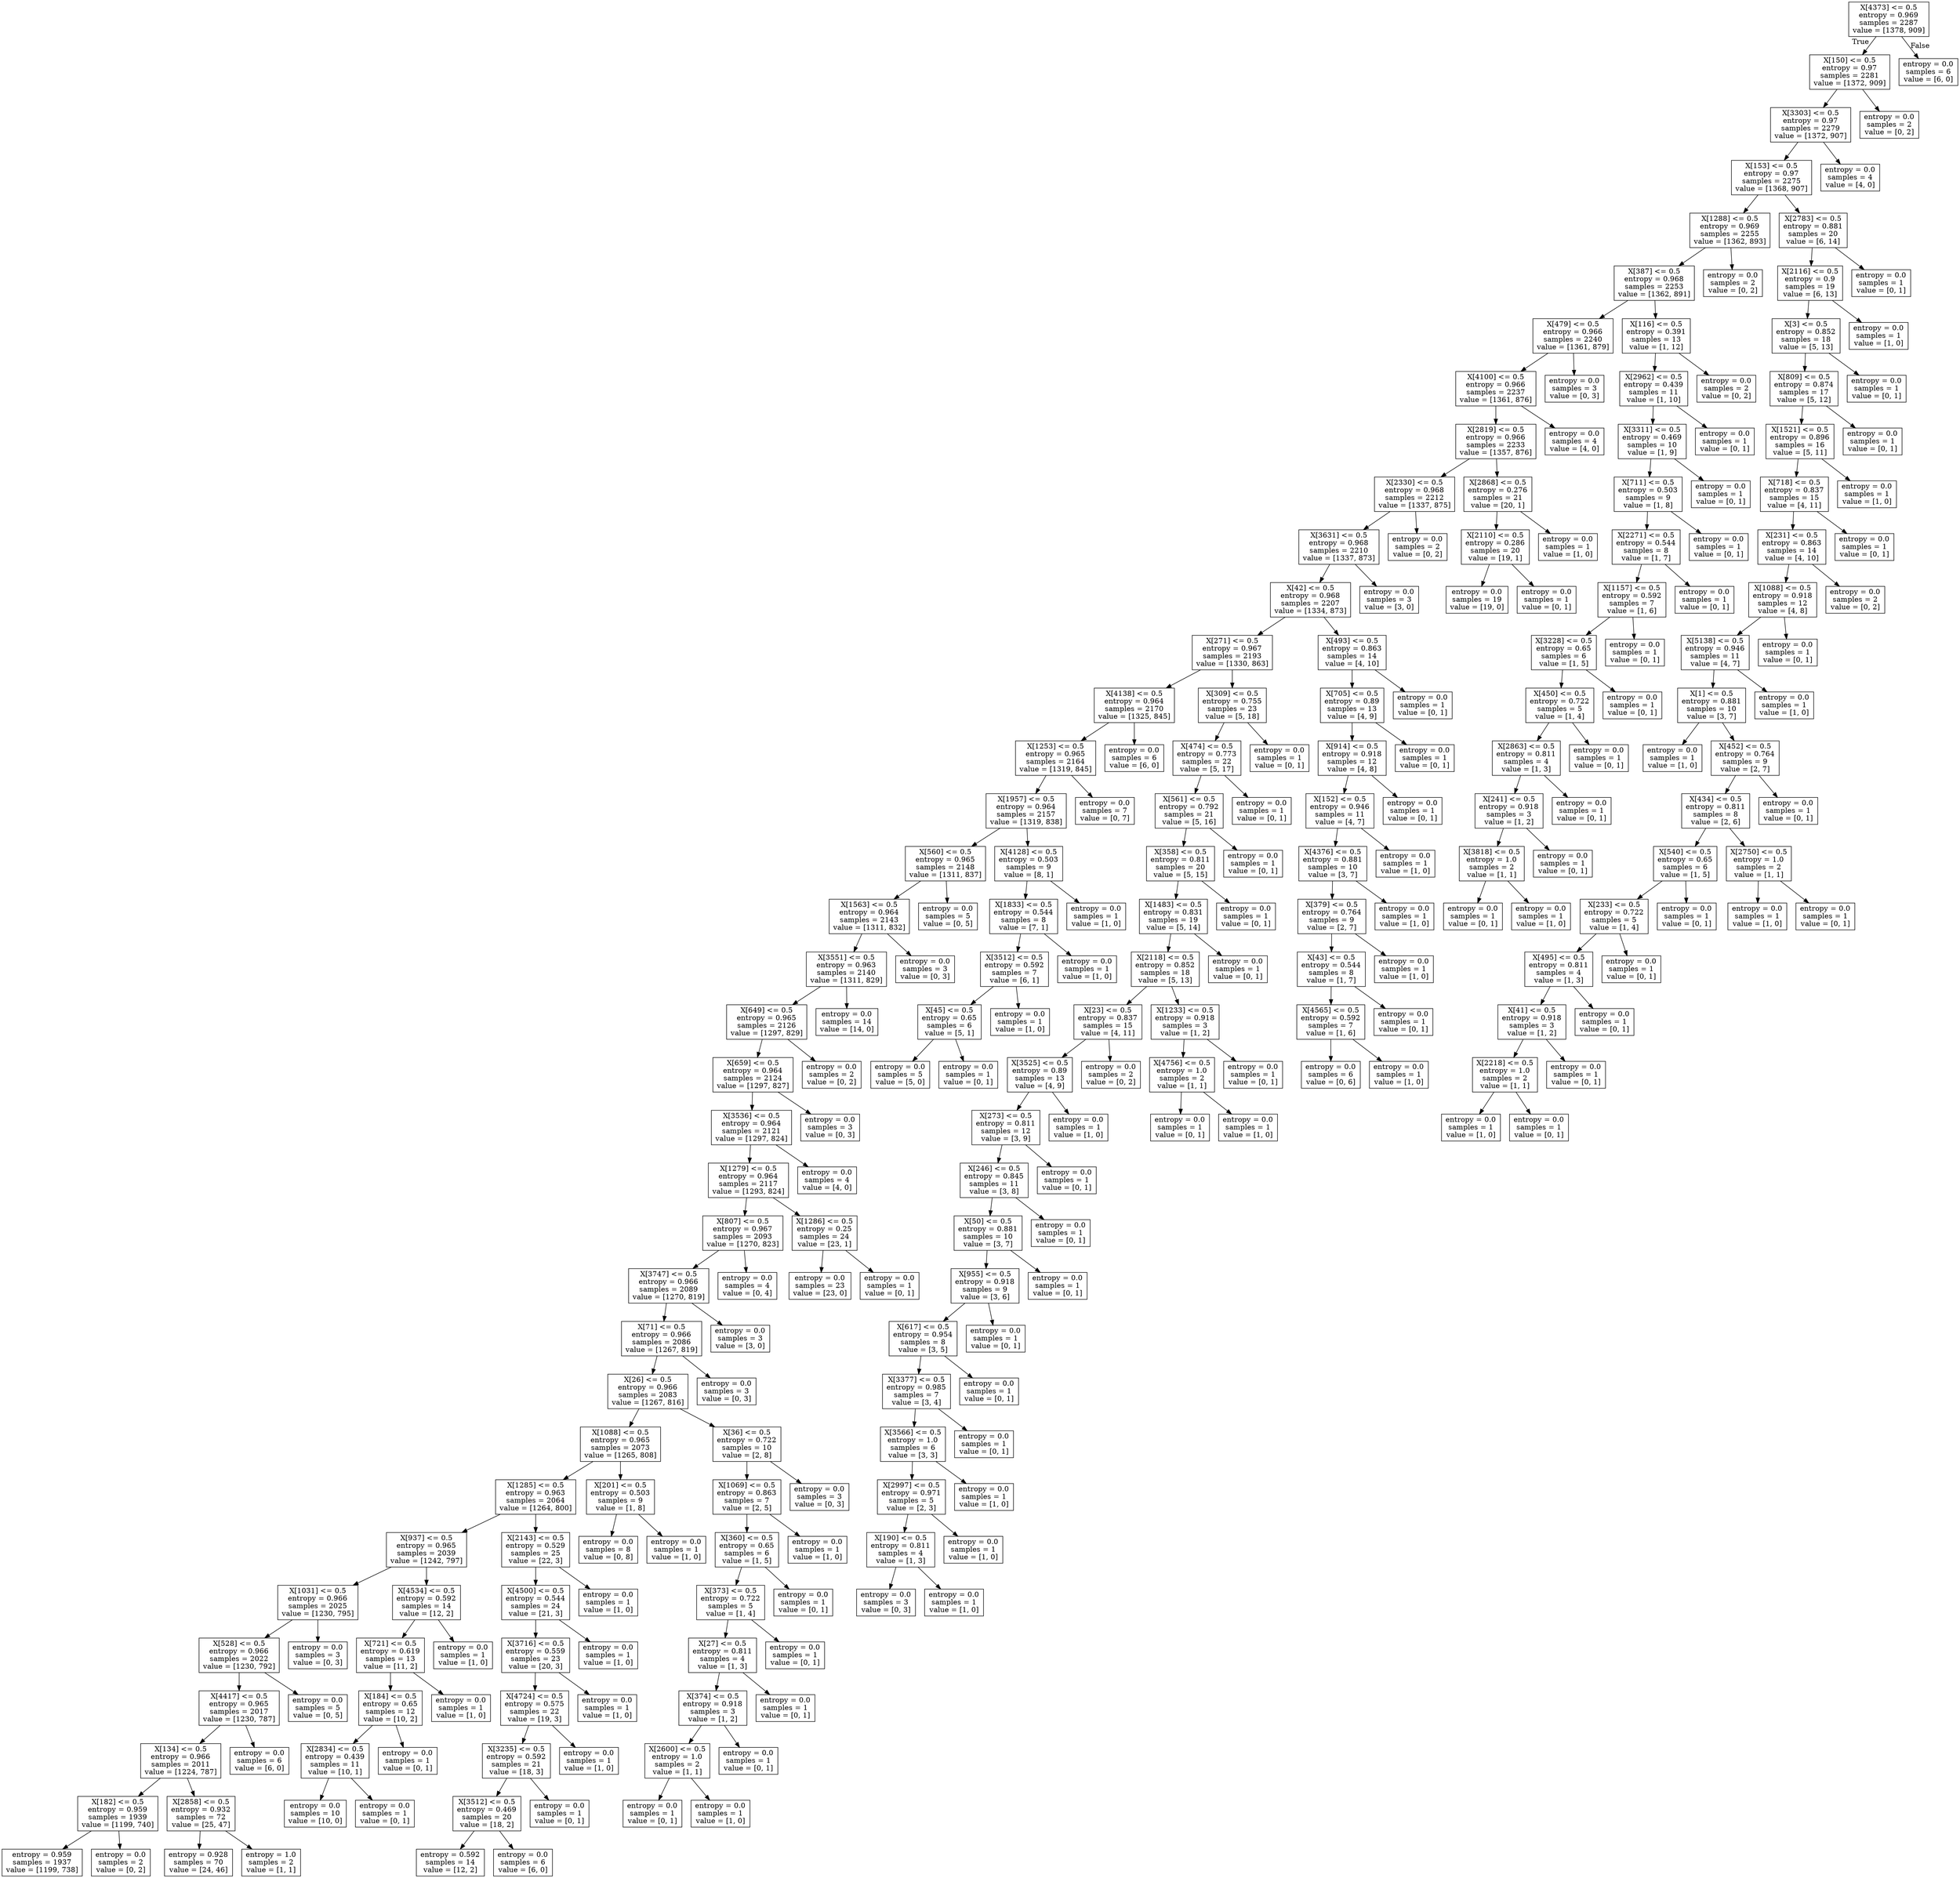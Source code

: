 digraph Tree {
node [shape=box] ;
0 [label="X[4373] <= 0.5\nentropy = 0.969\nsamples = 2287\nvalue = [1378, 909]"] ;
1 [label="X[150] <= 0.5\nentropy = 0.97\nsamples = 2281\nvalue = [1372, 909]"] ;
0 -> 1 [labeldistance=2.5, labelangle=45, headlabel="True"] ;
2 [label="X[3303] <= 0.5\nentropy = 0.97\nsamples = 2279\nvalue = [1372, 907]"] ;
1 -> 2 ;
3 [label="X[153] <= 0.5\nentropy = 0.97\nsamples = 2275\nvalue = [1368, 907]"] ;
2 -> 3 ;
4 [label="X[1288] <= 0.5\nentropy = 0.969\nsamples = 2255\nvalue = [1362, 893]"] ;
3 -> 4 ;
5 [label="X[387] <= 0.5\nentropy = 0.968\nsamples = 2253\nvalue = [1362, 891]"] ;
4 -> 5 ;
6 [label="X[479] <= 0.5\nentropy = 0.966\nsamples = 2240\nvalue = [1361, 879]"] ;
5 -> 6 ;
7 [label="X[4100] <= 0.5\nentropy = 0.966\nsamples = 2237\nvalue = [1361, 876]"] ;
6 -> 7 ;
8 [label="X[2819] <= 0.5\nentropy = 0.966\nsamples = 2233\nvalue = [1357, 876]"] ;
7 -> 8 ;
9 [label="X[2330] <= 0.5\nentropy = 0.968\nsamples = 2212\nvalue = [1337, 875]"] ;
8 -> 9 ;
10 [label="X[3631] <= 0.5\nentropy = 0.968\nsamples = 2210\nvalue = [1337, 873]"] ;
9 -> 10 ;
11 [label="X[42] <= 0.5\nentropy = 0.968\nsamples = 2207\nvalue = [1334, 873]"] ;
10 -> 11 ;
12 [label="X[271] <= 0.5\nentropy = 0.967\nsamples = 2193\nvalue = [1330, 863]"] ;
11 -> 12 ;
13 [label="X[4138] <= 0.5\nentropy = 0.964\nsamples = 2170\nvalue = [1325, 845]"] ;
12 -> 13 ;
14 [label="X[1253] <= 0.5\nentropy = 0.965\nsamples = 2164\nvalue = [1319, 845]"] ;
13 -> 14 ;
15 [label="X[1957] <= 0.5\nentropy = 0.964\nsamples = 2157\nvalue = [1319, 838]"] ;
14 -> 15 ;
16 [label="X[560] <= 0.5\nentropy = 0.965\nsamples = 2148\nvalue = [1311, 837]"] ;
15 -> 16 ;
17 [label="X[1563] <= 0.5\nentropy = 0.964\nsamples = 2143\nvalue = [1311, 832]"] ;
16 -> 17 ;
18 [label="X[3551] <= 0.5\nentropy = 0.963\nsamples = 2140\nvalue = [1311, 829]"] ;
17 -> 18 ;
19 [label="X[649] <= 0.5\nentropy = 0.965\nsamples = 2126\nvalue = [1297, 829]"] ;
18 -> 19 ;
20 [label="X[659] <= 0.5\nentropy = 0.964\nsamples = 2124\nvalue = [1297, 827]"] ;
19 -> 20 ;
21 [label="X[3536] <= 0.5\nentropy = 0.964\nsamples = 2121\nvalue = [1297, 824]"] ;
20 -> 21 ;
22 [label="X[1279] <= 0.5\nentropy = 0.964\nsamples = 2117\nvalue = [1293, 824]"] ;
21 -> 22 ;
23 [label="X[807] <= 0.5\nentropy = 0.967\nsamples = 2093\nvalue = [1270, 823]"] ;
22 -> 23 ;
24 [label="X[3747] <= 0.5\nentropy = 0.966\nsamples = 2089\nvalue = [1270, 819]"] ;
23 -> 24 ;
25 [label="X[71] <= 0.5\nentropy = 0.966\nsamples = 2086\nvalue = [1267, 819]"] ;
24 -> 25 ;
26 [label="X[26] <= 0.5\nentropy = 0.966\nsamples = 2083\nvalue = [1267, 816]"] ;
25 -> 26 ;
27 [label="X[1088] <= 0.5\nentropy = 0.965\nsamples = 2073\nvalue = [1265, 808]"] ;
26 -> 27 ;
28 [label="X[1285] <= 0.5\nentropy = 0.963\nsamples = 2064\nvalue = [1264, 800]"] ;
27 -> 28 ;
29 [label="X[937] <= 0.5\nentropy = 0.965\nsamples = 2039\nvalue = [1242, 797]"] ;
28 -> 29 ;
30 [label="X[1031] <= 0.5\nentropy = 0.966\nsamples = 2025\nvalue = [1230, 795]"] ;
29 -> 30 ;
31 [label="X[528] <= 0.5\nentropy = 0.966\nsamples = 2022\nvalue = [1230, 792]"] ;
30 -> 31 ;
32 [label="X[4417] <= 0.5\nentropy = 0.965\nsamples = 2017\nvalue = [1230, 787]"] ;
31 -> 32 ;
33 [label="X[134] <= 0.5\nentropy = 0.966\nsamples = 2011\nvalue = [1224, 787]"] ;
32 -> 33 ;
34 [label="X[182] <= 0.5\nentropy = 0.959\nsamples = 1939\nvalue = [1199, 740]"] ;
33 -> 34 ;
35 [label="entropy = 0.959\nsamples = 1937\nvalue = [1199, 738]"] ;
34 -> 35 ;
36 [label="entropy = 0.0\nsamples = 2\nvalue = [0, 2]"] ;
34 -> 36 ;
37 [label="X[2858] <= 0.5\nentropy = 0.932\nsamples = 72\nvalue = [25, 47]"] ;
33 -> 37 ;
38 [label="entropy = 0.928\nsamples = 70\nvalue = [24, 46]"] ;
37 -> 38 ;
39 [label="entropy = 1.0\nsamples = 2\nvalue = [1, 1]"] ;
37 -> 39 ;
40 [label="entropy = 0.0\nsamples = 6\nvalue = [6, 0]"] ;
32 -> 40 ;
41 [label="entropy = 0.0\nsamples = 5\nvalue = [0, 5]"] ;
31 -> 41 ;
42 [label="entropy = 0.0\nsamples = 3\nvalue = [0, 3]"] ;
30 -> 42 ;
43 [label="X[4534] <= 0.5\nentropy = 0.592\nsamples = 14\nvalue = [12, 2]"] ;
29 -> 43 ;
44 [label="X[721] <= 0.5\nentropy = 0.619\nsamples = 13\nvalue = [11, 2]"] ;
43 -> 44 ;
45 [label="X[184] <= 0.5\nentropy = 0.65\nsamples = 12\nvalue = [10, 2]"] ;
44 -> 45 ;
46 [label="X[2834] <= 0.5\nentropy = 0.439\nsamples = 11\nvalue = [10, 1]"] ;
45 -> 46 ;
47 [label="entropy = 0.0\nsamples = 10\nvalue = [10, 0]"] ;
46 -> 47 ;
48 [label="entropy = 0.0\nsamples = 1\nvalue = [0, 1]"] ;
46 -> 48 ;
49 [label="entropy = 0.0\nsamples = 1\nvalue = [0, 1]"] ;
45 -> 49 ;
50 [label="entropy = 0.0\nsamples = 1\nvalue = [1, 0]"] ;
44 -> 50 ;
51 [label="entropy = 0.0\nsamples = 1\nvalue = [1, 0]"] ;
43 -> 51 ;
52 [label="X[2143] <= 0.5\nentropy = 0.529\nsamples = 25\nvalue = [22, 3]"] ;
28 -> 52 ;
53 [label="X[4500] <= 0.5\nentropy = 0.544\nsamples = 24\nvalue = [21, 3]"] ;
52 -> 53 ;
54 [label="X[3716] <= 0.5\nentropy = 0.559\nsamples = 23\nvalue = [20, 3]"] ;
53 -> 54 ;
55 [label="X[4724] <= 0.5\nentropy = 0.575\nsamples = 22\nvalue = [19, 3]"] ;
54 -> 55 ;
56 [label="X[3235] <= 0.5\nentropy = 0.592\nsamples = 21\nvalue = [18, 3]"] ;
55 -> 56 ;
57 [label="X[3512] <= 0.5\nentropy = 0.469\nsamples = 20\nvalue = [18, 2]"] ;
56 -> 57 ;
58 [label="entropy = 0.592\nsamples = 14\nvalue = [12, 2]"] ;
57 -> 58 ;
59 [label="entropy = 0.0\nsamples = 6\nvalue = [6, 0]"] ;
57 -> 59 ;
60 [label="entropy = 0.0\nsamples = 1\nvalue = [0, 1]"] ;
56 -> 60 ;
61 [label="entropy = 0.0\nsamples = 1\nvalue = [1, 0]"] ;
55 -> 61 ;
62 [label="entropy = 0.0\nsamples = 1\nvalue = [1, 0]"] ;
54 -> 62 ;
63 [label="entropy = 0.0\nsamples = 1\nvalue = [1, 0]"] ;
53 -> 63 ;
64 [label="entropy = 0.0\nsamples = 1\nvalue = [1, 0]"] ;
52 -> 64 ;
65 [label="X[201] <= 0.5\nentropy = 0.503\nsamples = 9\nvalue = [1, 8]"] ;
27 -> 65 ;
66 [label="entropy = 0.0\nsamples = 8\nvalue = [0, 8]"] ;
65 -> 66 ;
67 [label="entropy = 0.0\nsamples = 1\nvalue = [1, 0]"] ;
65 -> 67 ;
68 [label="X[36] <= 0.5\nentropy = 0.722\nsamples = 10\nvalue = [2, 8]"] ;
26 -> 68 ;
69 [label="X[1069] <= 0.5\nentropy = 0.863\nsamples = 7\nvalue = [2, 5]"] ;
68 -> 69 ;
70 [label="X[360] <= 0.5\nentropy = 0.65\nsamples = 6\nvalue = [1, 5]"] ;
69 -> 70 ;
71 [label="X[373] <= 0.5\nentropy = 0.722\nsamples = 5\nvalue = [1, 4]"] ;
70 -> 71 ;
72 [label="X[27] <= 0.5\nentropy = 0.811\nsamples = 4\nvalue = [1, 3]"] ;
71 -> 72 ;
73 [label="X[374] <= 0.5\nentropy = 0.918\nsamples = 3\nvalue = [1, 2]"] ;
72 -> 73 ;
74 [label="X[2600] <= 0.5\nentropy = 1.0\nsamples = 2\nvalue = [1, 1]"] ;
73 -> 74 ;
75 [label="entropy = 0.0\nsamples = 1\nvalue = [0, 1]"] ;
74 -> 75 ;
76 [label="entropy = 0.0\nsamples = 1\nvalue = [1, 0]"] ;
74 -> 76 ;
77 [label="entropy = 0.0\nsamples = 1\nvalue = [0, 1]"] ;
73 -> 77 ;
78 [label="entropy = 0.0\nsamples = 1\nvalue = [0, 1]"] ;
72 -> 78 ;
79 [label="entropy = 0.0\nsamples = 1\nvalue = [0, 1]"] ;
71 -> 79 ;
80 [label="entropy = 0.0\nsamples = 1\nvalue = [0, 1]"] ;
70 -> 80 ;
81 [label="entropy = 0.0\nsamples = 1\nvalue = [1, 0]"] ;
69 -> 81 ;
82 [label="entropy = 0.0\nsamples = 3\nvalue = [0, 3]"] ;
68 -> 82 ;
83 [label="entropy = 0.0\nsamples = 3\nvalue = [0, 3]"] ;
25 -> 83 ;
84 [label="entropy = 0.0\nsamples = 3\nvalue = [3, 0]"] ;
24 -> 84 ;
85 [label="entropy = 0.0\nsamples = 4\nvalue = [0, 4]"] ;
23 -> 85 ;
86 [label="X[1286] <= 0.5\nentropy = 0.25\nsamples = 24\nvalue = [23, 1]"] ;
22 -> 86 ;
87 [label="entropy = 0.0\nsamples = 23\nvalue = [23, 0]"] ;
86 -> 87 ;
88 [label="entropy = 0.0\nsamples = 1\nvalue = [0, 1]"] ;
86 -> 88 ;
89 [label="entropy = 0.0\nsamples = 4\nvalue = [4, 0]"] ;
21 -> 89 ;
90 [label="entropy = 0.0\nsamples = 3\nvalue = [0, 3]"] ;
20 -> 90 ;
91 [label="entropy = 0.0\nsamples = 2\nvalue = [0, 2]"] ;
19 -> 91 ;
92 [label="entropy = 0.0\nsamples = 14\nvalue = [14, 0]"] ;
18 -> 92 ;
93 [label="entropy = 0.0\nsamples = 3\nvalue = [0, 3]"] ;
17 -> 93 ;
94 [label="entropy = 0.0\nsamples = 5\nvalue = [0, 5]"] ;
16 -> 94 ;
95 [label="X[4128] <= 0.5\nentropy = 0.503\nsamples = 9\nvalue = [8, 1]"] ;
15 -> 95 ;
96 [label="X[1833] <= 0.5\nentropy = 0.544\nsamples = 8\nvalue = [7, 1]"] ;
95 -> 96 ;
97 [label="X[3512] <= 0.5\nentropy = 0.592\nsamples = 7\nvalue = [6, 1]"] ;
96 -> 97 ;
98 [label="X[45] <= 0.5\nentropy = 0.65\nsamples = 6\nvalue = [5, 1]"] ;
97 -> 98 ;
99 [label="entropy = 0.0\nsamples = 5\nvalue = [5, 0]"] ;
98 -> 99 ;
100 [label="entropy = 0.0\nsamples = 1\nvalue = [0, 1]"] ;
98 -> 100 ;
101 [label="entropy = 0.0\nsamples = 1\nvalue = [1, 0]"] ;
97 -> 101 ;
102 [label="entropy = 0.0\nsamples = 1\nvalue = [1, 0]"] ;
96 -> 102 ;
103 [label="entropy = 0.0\nsamples = 1\nvalue = [1, 0]"] ;
95 -> 103 ;
104 [label="entropy = 0.0\nsamples = 7\nvalue = [0, 7]"] ;
14 -> 104 ;
105 [label="entropy = 0.0\nsamples = 6\nvalue = [6, 0]"] ;
13 -> 105 ;
106 [label="X[309] <= 0.5\nentropy = 0.755\nsamples = 23\nvalue = [5, 18]"] ;
12 -> 106 ;
107 [label="X[474] <= 0.5\nentropy = 0.773\nsamples = 22\nvalue = [5, 17]"] ;
106 -> 107 ;
108 [label="X[561] <= 0.5\nentropy = 0.792\nsamples = 21\nvalue = [5, 16]"] ;
107 -> 108 ;
109 [label="X[358] <= 0.5\nentropy = 0.811\nsamples = 20\nvalue = [5, 15]"] ;
108 -> 109 ;
110 [label="X[1483] <= 0.5\nentropy = 0.831\nsamples = 19\nvalue = [5, 14]"] ;
109 -> 110 ;
111 [label="X[2118] <= 0.5\nentropy = 0.852\nsamples = 18\nvalue = [5, 13]"] ;
110 -> 111 ;
112 [label="X[23] <= 0.5\nentropy = 0.837\nsamples = 15\nvalue = [4, 11]"] ;
111 -> 112 ;
113 [label="X[3525] <= 0.5\nentropy = 0.89\nsamples = 13\nvalue = [4, 9]"] ;
112 -> 113 ;
114 [label="X[273] <= 0.5\nentropy = 0.811\nsamples = 12\nvalue = [3, 9]"] ;
113 -> 114 ;
115 [label="X[246] <= 0.5\nentropy = 0.845\nsamples = 11\nvalue = [3, 8]"] ;
114 -> 115 ;
116 [label="X[50] <= 0.5\nentropy = 0.881\nsamples = 10\nvalue = [3, 7]"] ;
115 -> 116 ;
117 [label="X[955] <= 0.5\nentropy = 0.918\nsamples = 9\nvalue = [3, 6]"] ;
116 -> 117 ;
118 [label="X[617] <= 0.5\nentropy = 0.954\nsamples = 8\nvalue = [3, 5]"] ;
117 -> 118 ;
119 [label="X[3377] <= 0.5\nentropy = 0.985\nsamples = 7\nvalue = [3, 4]"] ;
118 -> 119 ;
120 [label="X[3566] <= 0.5\nentropy = 1.0\nsamples = 6\nvalue = [3, 3]"] ;
119 -> 120 ;
121 [label="X[2997] <= 0.5\nentropy = 0.971\nsamples = 5\nvalue = [2, 3]"] ;
120 -> 121 ;
122 [label="X[190] <= 0.5\nentropy = 0.811\nsamples = 4\nvalue = [1, 3]"] ;
121 -> 122 ;
123 [label="entropy = 0.0\nsamples = 3\nvalue = [0, 3]"] ;
122 -> 123 ;
124 [label="entropy = 0.0\nsamples = 1\nvalue = [1, 0]"] ;
122 -> 124 ;
125 [label="entropy = 0.0\nsamples = 1\nvalue = [1, 0]"] ;
121 -> 125 ;
126 [label="entropy = 0.0\nsamples = 1\nvalue = [1, 0]"] ;
120 -> 126 ;
127 [label="entropy = 0.0\nsamples = 1\nvalue = [0, 1]"] ;
119 -> 127 ;
128 [label="entropy = 0.0\nsamples = 1\nvalue = [0, 1]"] ;
118 -> 128 ;
129 [label="entropy = 0.0\nsamples = 1\nvalue = [0, 1]"] ;
117 -> 129 ;
130 [label="entropy = 0.0\nsamples = 1\nvalue = [0, 1]"] ;
116 -> 130 ;
131 [label="entropy = 0.0\nsamples = 1\nvalue = [0, 1]"] ;
115 -> 131 ;
132 [label="entropy = 0.0\nsamples = 1\nvalue = [0, 1]"] ;
114 -> 132 ;
133 [label="entropy = 0.0\nsamples = 1\nvalue = [1, 0]"] ;
113 -> 133 ;
134 [label="entropy = 0.0\nsamples = 2\nvalue = [0, 2]"] ;
112 -> 134 ;
135 [label="X[1233] <= 0.5\nentropy = 0.918\nsamples = 3\nvalue = [1, 2]"] ;
111 -> 135 ;
136 [label="X[4756] <= 0.5\nentropy = 1.0\nsamples = 2\nvalue = [1, 1]"] ;
135 -> 136 ;
137 [label="entropy = 0.0\nsamples = 1\nvalue = [0, 1]"] ;
136 -> 137 ;
138 [label="entropy = 0.0\nsamples = 1\nvalue = [1, 0]"] ;
136 -> 138 ;
139 [label="entropy = 0.0\nsamples = 1\nvalue = [0, 1]"] ;
135 -> 139 ;
140 [label="entropy = 0.0\nsamples = 1\nvalue = [0, 1]"] ;
110 -> 140 ;
141 [label="entropy = 0.0\nsamples = 1\nvalue = [0, 1]"] ;
109 -> 141 ;
142 [label="entropy = 0.0\nsamples = 1\nvalue = [0, 1]"] ;
108 -> 142 ;
143 [label="entropy = 0.0\nsamples = 1\nvalue = [0, 1]"] ;
107 -> 143 ;
144 [label="entropy = 0.0\nsamples = 1\nvalue = [0, 1]"] ;
106 -> 144 ;
145 [label="X[493] <= 0.5\nentropy = 0.863\nsamples = 14\nvalue = [4, 10]"] ;
11 -> 145 ;
146 [label="X[705] <= 0.5\nentropy = 0.89\nsamples = 13\nvalue = [4, 9]"] ;
145 -> 146 ;
147 [label="X[914] <= 0.5\nentropy = 0.918\nsamples = 12\nvalue = [4, 8]"] ;
146 -> 147 ;
148 [label="X[152] <= 0.5\nentropy = 0.946\nsamples = 11\nvalue = [4, 7]"] ;
147 -> 148 ;
149 [label="X[4376] <= 0.5\nentropy = 0.881\nsamples = 10\nvalue = [3, 7]"] ;
148 -> 149 ;
150 [label="X[379] <= 0.5\nentropy = 0.764\nsamples = 9\nvalue = [2, 7]"] ;
149 -> 150 ;
151 [label="X[43] <= 0.5\nentropy = 0.544\nsamples = 8\nvalue = [1, 7]"] ;
150 -> 151 ;
152 [label="X[4565] <= 0.5\nentropy = 0.592\nsamples = 7\nvalue = [1, 6]"] ;
151 -> 152 ;
153 [label="entropy = 0.0\nsamples = 6\nvalue = [0, 6]"] ;
152 -> 153 ;
154 [label="entropy = 0.0\nsamples = 1\nvalue = [1, 0]"] ;
152 -> 154 ;
155 [label="entropy = 0.0\nsamples = 1\nvalue = [0, 1]"] ;
151 -> 155 ;
156 [label="entropy = 0.0\nsamples = 1\nvalue = [1, 0]"] ;
150 -> 156 ;
157 [label="entropy = 0.0\nsamples = 1\nvalue = [1, 0]"] ;
149 -> 157 ;
158 [label="entropy = 0.0\nsamples = 1\nvalue = [1, 0]"] ;
148 -> 158 ;
159 [label="entropy = 0.0\nsamples = 1\nvalue = [0, 1]"] ;
147 -> 159 ;
160 [label="entropy = 0.0\nsamples = 1\nvalue = [0, 1]"] ;
146 -> 160 ;
161 [label="entropy = 0.0\nsamples = 1\nvalue = [0, 1]"] ;
145 -> 161 ;
162 [label="entropy = 0.0\nsamples = 3\nvalue = [3, 0]"] ;
10 -> 162 ;
163 [label="entropy = 0.0\nsamples = 2\nvalue = [0, 2]"] ;
9 -> 163 ;
164 [label="X[2868] <= 0.5\nentropy = 0.276\nsamples = 21\nvalue = [20, 1]"] ;
8 -> 164 ;
165 [label="X[2110] <= 0.5\nentropy = 0.286\nsamples = 20\nvalue = [19, 1]"] ;
164 -> 165 ;
166 [label="entropy = 0.0\nsamples = 19\nvalue = [19, 0]"] ;
165 -> 166 ;
167 [label="entropy = 0.0\nsamples = 1\nvalue = [0, 1]"] ;
165 -> 167 ;
168 [label="entropy = 0.0\nsamples = 1\nvalue = [1, 0]"] ;
164 -> 168 ;
169 [label="entropy = 0.0\nsamples = 4\nvalue = [4, 0]"] ;
7 -> 169 ;
170 [label="entropy = 0.0\nsamples = 3\nvalue = [0, 3]"] ;
6 -> 170 ;
171 [label="X[116] <= 0.5\nentropy = 0.391\nsamples = 13\nvalue = [1, 12]"] ;
5 -> 171 ;
172 [label="X[2962] <= 0.5\nentropy = 0.439\nsamples = 11\nvalue = [1, 10]"] ;
171 -> 172 ;
173 [label="X[3311] <= 0.5\nentropy = 0.469\nsamples = 10\nvalue = [1, 9]"] ;
172 -> 173 ;
174 [label="X[711] <= 0.5\nentropy = 0.503\nsamples = 9\nvalue = [1, 8]"] ;
173 -> 174 ;
175 [label="X[2271] <= 0.5\nentropy = 0.544\nsamples = 8\nvalue = [1, 7]"] ;
174 -> 175 ;
176 [label="X[1157] <= 0.5\nentropy = 0.592\nsamples = 7\nvalue = [1, 6]"] ;
175 -> 176 ;
177 [label="X[3228] <= 0.5\nentropy = 0.65\nsamples = 6\nvalue = [1, 5]"] ;
176 -> 177 ;
178 [label="X[450] <= 0.5\nentropy = 0.722\nsamples = 5\nvalue = [1, 4]"] ;
177 -> 178 ;
179 [label="X[2863] <= 0.5\nentropy = 0.811\nsamples = 4\nvalue = [1, 3]"] ;
178 -> 179 ;
180 [label="X[241] <= 0.5\nentropy = 0.918\nsamples = 3\nvalue = [1, 2]"] ;
179 -> 180 ;
181 [label="X[3818] <= 0.5\nentropy = 1.0\nsamples = 2\nvalue = [1, 1]"] ;
180 -> 181 ;
182 [label="entropy = 0.0\nsamples = 1\nvalue = [0, 1]"] ;
181 -> 182 ;
183 [label="entropy = 0.0\nsamples = 1\nvalue = [1, 0]"] ;
181 -> 183 ;
184 [label="entropy = 0.0\nsamples = 1\nvalue = [0, 1]"] ;
180 -> 184 ;
185 [label="entropy = 0.0\nsamples = 1\nvalue = [0, 1]"] ;
179 -> 185 ;
186 [label="entropy = 0.0\nsamples = 1\nvalue = [0, 1]"] ;
178 -> 186 ;
187 [label="entropy = 0.0\nsamples = 1\nvalue = [0, 1]"] ;
177 -> 187 ;
188 [label="entropy = 0.0\nsamples = 1\nvalue = [0, 1]"] ;
176 -> 188 ;
189 [label="entropy = 0.0\nsamples = 1\nvalue = [0, 1]"] ;
175 -> 189 ;
190 [label="entropy = 0.0\nsamples = 1\nvalue = [0, 1]"] ;
174 -> 190 ;
191 [label="entropy = 0.0\nsamples = 1\nvalue = [0, 1]"] ;
173 -> 191 ;
192 [label="entropy = 0.0\nsamples = 1\nvalue = [0, 1]"] ;
172 -> 192 ;
193 [label="entropy = 0.0\nsamples = 2\nvalue = [0, 2]"] ;
171 -> 193 ;
194 [label="entropy = 0.0\nsamples = 2\nvalue = [0, 2]"] ;
4 -> 194 ;
195 [label="X[2783] <= 0.5\nentropy = 0.881\nsamples = 20\nvalue = [6, 14]"] ;
3 -> 195 ;
196 [label="X[2116] <= 0.5\nentropy = 0.9\nsamples = 19\nvalue = [6, 13]"] ;
195 -> 196 ;
197 [label="X[3] <= 0.5\nentropy = 0.852\nsamples = 18\nvalue = [5, 13]"] ;
196 -> 197 ;
198 [label="X[809] <= 0.5\nentropy = 0.874\nsamples = 17\nvalue = [5, 12]"] ;
197 -> 198 ;
199 [label="X[1521] <= 0.5\nentropy = 0.896\nsamples = 16\nvalue = [5, 11]"] ;
198 -> 199 ;
200 [label="X[718] <= 0.5\nentropy = 0.837\nsamples = 15\nvalue = [4, 11]"] ;
199 -> 200 ;
201 [label="X[231] <= 0.5\nentropy = 0.863\nsamples = 14\nvalue = [4, 10]"] ;
200 -> 201 ;
202 [label="X[1088] <= 0.5\nentropy = 0.918\nsamples = 12\nvalue = [4, 8]"] ;
201 -> 202 ;
203 [label="X[5138] <= 0.5\nentropy = 0.946\nsamples = 11\nvalue = [4, 7]"] ;
202 -> 203 ;
204 [label="X[1] <= 0.5\nentropy = 0.881\nsamples = 10\nvalue = [3, 7]"] ;
203 -> 204 ;
205 [label="entropy = 0.0\nsamples = 1\nvalue = [1, 0]"] ;
204 -> 205 ;
206 [label="X[452] <= 0.5\nentropy = 0.764\nsamples = 9\nvalue = [2, 7]"] ;
204 -> 206 ;
207 [label="X[434] <= 0.5\nentropy = 0.811\nsamples = 8\nvalue = [2, 6]"] ;
206 -> 207 ;
208 [label="X[540] <= 0.5\nentropy = 0.65\nsamples = 6\nvalue = [1, 5]"] ;
207 -> 208 ;
209 [label="X[233] <= 0.5\nentropy = 0.722\nsamples = 5\nvalue = [1, 4]"] ;
208 -> 209 ;
210 [label="X[495] <= 0.5\nentropy = 0.811\nsamples = 4\nvalue = [1, 3]"] ;
209 -> 210 ;
211 [label="X[41] <= 0.5\nentropy = 0.918\nsamples = 3\nvalue = [1, 2]"] ;
210 -> 211 ;
212 [label="X[2218] <= 0.5\nentropy = 1.0\nsamples = 2\nvalue = [1, 1]"] ;
211 -> 212 ;
213 [label="entropy = 0.0\nsamples = 1\nvalue = [1, 0]"] ;
212 -> 213 ;
214 [label="entropy = 0.0\nsamples = 1\nvalue = [0, 1]"] ;
212 -> 214 ;
215 [label="entropy = 0.0\nsamples = 1\nvalue = [0, 1]"] ;
211 -> 215 ;
216 [label="entropy = 0.0\nsamples = 1\nvalue = [0, 1]"] ;
210 -> 216 ;
217 [label="entropy = 0.0\nsamples = 1\nvalue = [0, 1]"] ;
209 -> 217 ;
218 [label="entropy = 0.0\nsamples = 1\nvalue = [0, 1]"] ;
208 -> 218 ;
219 [label="X[2750] <= 0.5\nentropy = 1.0\nsamples = 2\nvalue = [1, 1]"] ;
207 -> 219 ;
220 [label="entropy = 0.0\nsamples = 1\nvalue = [1, 0]"] ;
219 -> 220 ;
221 [label="entropy = 0.0\nsamples = 1\nvalue = [0, 1]"] ;
219 -> 221 ;
222 [label="entropy = 0.0\nsamples = 1\nvalue = [0, 1]"] ;
206 -> 222 ;
223 [label="entropy = 0.0\nsamples = 1\nvalue = [1, 0]"] ;
203 -> 223 ;
224 [label="entropy = 0.0\nsamples = 1\nvalue = [0, 1]"] ;
202 -> 224 ;
225 [label="entropy = 0.0\nsamples = 2\nvalue = [0, 2]"] ;
201 -> 225 ;
226 [label="entropy = 0.0\nsamples = 1\nvalue = [0, 1]"] ;
200 -> 226 ;
227 [label="entropy = 0.0\nsamples = 1\nvalue = [1, 0]"] ;
199 -> 227 ;
228 [label="entropy = 0.0\nsamples = 1\nvalue = [0, 1]"] ;
198 -> 228 ;
229 [label="entropy = 0.0\nsamples = 1\nvalue = [0, 1]"] ;
197 -> 229 ;
230 [label="entropy = 0.0\nsamples = 1\nvalue = [1, 0]"] ;
196 -> 230 ;
231 [label="entropy = 0.0\nsamples = 1\nvalue = [0, 1]"] ;
195 -> 231 ;
232 [label="entropy = 0.0\nsamples = 4\nvalue = [4, 0]"] ;
2 -> 232 ;
233 [label="entropy = 0.0\nsamples = 2\nvalue = [0, 2]"] ;
1 -> 233 ;
234 [label="entropy = 0.0\nsamples = 6\nvalue = [6, 0]"] ;
0 -> 234 [labeldistance=2.5, labelangle=-45, headlabel="False"] ;
}